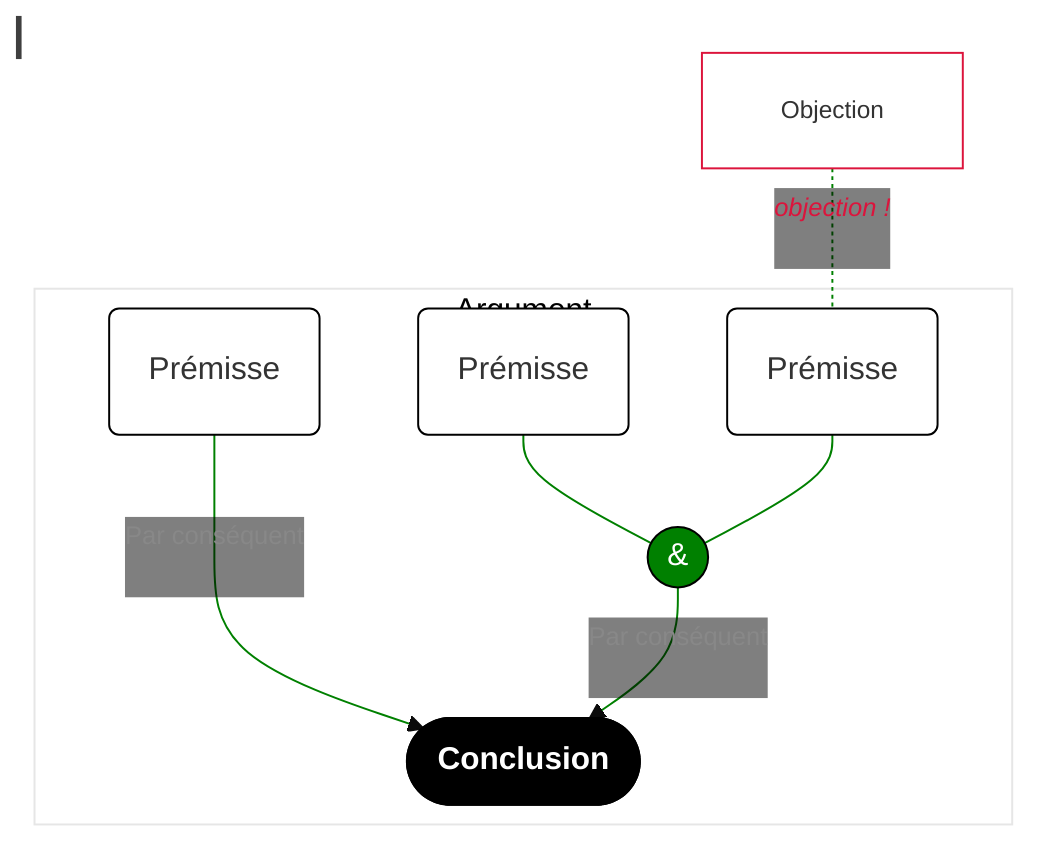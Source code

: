 %%{init: {"theme":"base","themeCSS": "#Argument rect{stroke:transparent; fill:#e5e5e5} #Argument span {color:transparent} .edgeLabel{color:#888; font-size:0.9em; margin-right:3px} .edgeLabel i{color:crimson} .edge-pattern-dotted{stroke:crimson} .edge-pattern-solid{stroke:green} #flowchart-pointEnd{fill:green}  g[id*=\"O\"] *{stroke:crimson!important; font-size:0.95em} circle+g span{color:white; } circle{fill:green!important} g[id*=\"C\"] * {fill:black;color:white;font-weight:bold}","themeVariables":{"secondaryColor":"transparent","primaryColor":"white","primaryBorderColor":"black"},"flowchart":{"htmlLabels":true,"padding":20,"rankSpacing":20}} }%%
flowchart TB
%%accTitle: Titre
%%accDescr: Description
subgraph Argument
direction TB
%% 1("Prémisse")
%% Pour utiliser les guillemets dans une prémisse : #quot;
%% 1 -->|Par conséquent|2
%% 1 & 2 --- PL1((&))
%% C(["Conclusion"])
1("Prémisse")
1 --->|Par conséquent|C
2("Prémisse")
3("Prémisse")
2 & 3 --- PL1((&))
PL1 -->|Par conséquent|C
C(["Conclusion"])
end
%% OBJECTIONS
O1["Objection"]
O1-.-|<i>objection !</i>|3